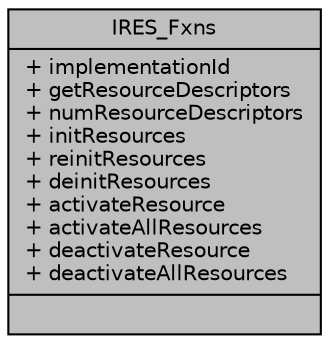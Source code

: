 digraph "IRES_Fxns"
{
  edge [fontname="Helvetica",fontsize="10",labelfontname="Helvetica",labelfontsize="10"];
  node [fontname="Helvetica",fontsize="10",shape=record];
  Node1 [label="{IRES_Fxns\n|+ implementationId\l+ getResourceDescriptors\l+ numResourceDescriptors\l+ initResources\l+ reinitResources\l+ deinitResources\l+ activateResource\l+ activateAllResources\l+ deactivateResource\l+ deactivateAllResources\l|}",height=0.2,width=0.4,color="black", fillcolor="grey75", style="filled", fontcolor="black"];
}
